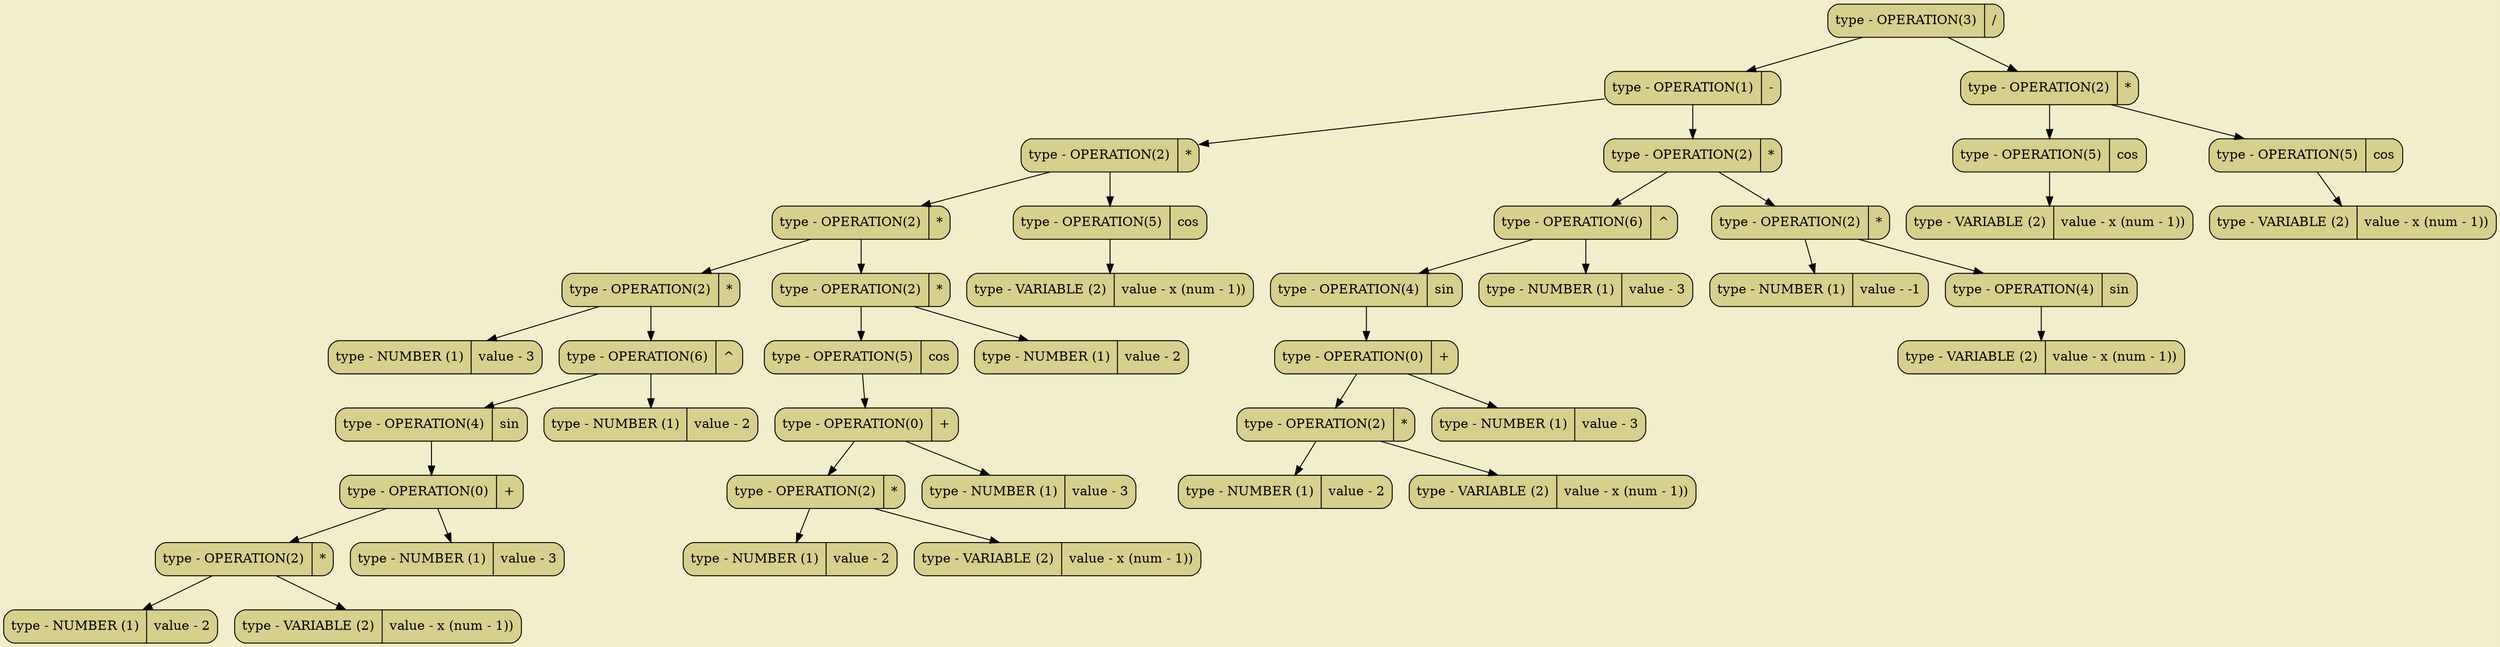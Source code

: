digraph
{
bgcolor="#F2EECB";
rankdir = TB;
POINT_0x5aeaa54f8390[shape=Mrecord, label = "type - OPERATION(3) | /", style="filled",fillcolor="#D7CF8D"]
POINT_0x5aeaa54f8370[shape=Mrecord, label = "type - OPERATION(1) | -", style="filled",fillcolor="#D7CF8D"]
POINT_0x5aeaa54f8350[shape=Mrecord, label = "type - OPERATION(2) | *", style="filled",fillcolor="#D7CF8D"]
POINT_0x5aeaa54f8330[shape=Mrecord, label = "type - OPERATION(2) | *", style="filled",fillcolor="#D7CF8D"]
POINT_0x5aeaa54f8310[shape=Mrecord, label = "type - OPERATION(2) | *", style="filled",fillcolor="#D7CF8D"]
POINT_0x5aeaa54f82f0[shape=Mrecord, label = "type - NUMBER (1) | value - 3", style="filled",fillcolor="#D7CF8D"]
POINT_0x5aeaa54f82d0[shape=Mrecord, label = "type - OPERATION(6) | ^", style="filled",fillcolor="#D7CF8D"]
POINT_0x5aeaa54f82b0[shape=Mrecord, label = "type - OPERATION(4) | sin", style="filled",fillcolor="#D7CF8D"]
POINT_0x5aeaa54f8290[shape=Mrecord, label = "type - OPERATION(0) | +", style="filled",fillcolor="#D7CF8D"]
POINT_0x5aeaa54f8270[shape=Mrecord, label = "type - OPERATION(2) | *", style="filled",fillcolor="#D7CF8D"]
POINT_0x5aeaa54f8250[shape=Mrecord, label = "type - NUMBER (1) | value - 2", style="filled",fillcolor="#D7CF8D"]
POINT_0x5aeaa54f8230[shape=Mrecord, label = "type - VARIABLE (2) | value - x (num - 1))", style="filled",fillcolor="#D7CF8D"]
POINT_0x5aeaa54f8210[shape=Mrecord, label = "type - NUMBER (1) | value - 3", style="filled",fillcolor="#D7CF8D"]
POINT_0x5aeaa54f81f0[shape=Mrecord, label = "type - NUMBER (1) | value - 2", style="filled",fillcolor="#D7CF8D"]
POINT_0x5aeaa54f81b0[shape=Mrecord, label = "type - OPERATION(2) | *", style="filled",fillcolor="#D7CF8D"]
POINT_0x5aeaa54f8190[shape=Mrecord, label = "type - OPERATION(5) | cos", style="filled",fillcolor="#D7CF8D"]
POINT_0x5aeaa54f8170[shape=Mrecord, label = "type - OPERATION(0) | +", style="filled",fillcolor="#D7CF8D"]
POINT_0x5aeaa54f8150[shape=Mrecord, label = "type - OPERATION(2) | *", style="filled",fillcolor="#D7CF8D"]
POINT_0x5aeaa54f8130[shape=Mrecord, label = "type - NUMBER (1) | value - 2", style="filled",fillcolor="#D7CF8D"]
POINT_0x5aeaa54f8110[shape=Mrecord, label = "type - VARIABLE (2) | value - x (num - 1))", style="filled",fillcolor="#D7CF8D"]
POINT_0x5aeaa54f80f0[shape=Mrecord, label = "type - NUMBER (1) | value - 3", style="filled",fillcolor="#D7CF8D"]
POINT_0x5aeaa54f80d0[shape=Mrecord, label = "type - NUMBER (1) | value - 2", style="filled",fillcolor="#D7CF8D"]
POINT_0x5aeaa54f7fb0[shape=Mrecord, label = "type - OPERATION(5) | cos", style="filled",fillcolor="#D7CF8D"]
POINT_0x5aeaa54f7f90[shape=Mrecord, label = "type - VARIABLE (2) | value - x (num - 1))", style="filled",fillcolor="#D7CF8D"]
POINT_0x5aeaa54f7f70[shape=Mrecord, label = "type - OPERATION(2) | *", style="filled",fillcolor="#D7CF8D"]
POINT_0x5aeaa54f7f50[shape=Mrecord, label = "type - OPERATION(6) | ^", style="filled",fillcolor="#D7CF8D"]
POINT_0x5aeaa54f7f30[shape=Mrecord, label = "type - OPERATION(4) | sin", style="filled",fillcolor="#D7CF8D"]
POINT_0x5aeaa54f7f10[shape=Mrecord, label = "type - OPERATION(0) | +", style="filled",fillcolor="#D7CF8D"]
POINT_0x5aeaa54f7ef0[shape=Mrecord, label = "type - OPERATION(2) | *", style="filled",fillcolor="#D7CF8D"]
POINT_0x5aeaa54f7ed0[shape=Mrecord, label = "type - NUMBER (1) | value - 2", style="filled",fillcolor="#D7CF8D"]
POINT_0x5aeaa54f7eb0[shape=Mrecord, label = "type - VARIABLE (2) | value - x (num - 1))", style="filled",fillcolor="#D7CF8D"]
POINT_0x5aeaa54f7e90[shape=Mrecord, label = "type - NUMBER (1) | value - 3", style="filled",fillcolor="#D7CF8D"]
POINT_0x5aeaa54f7e70[shape=Mrecord, label = "type - NUMBER (1) | value - 3", style="filled",fillcolor="#D7CF8D"]
POINT_0x5aeaa54f7e50[shape=Mrecord, label = "type - OPERATION(2) | *", style="filled",fillcolor="#D7CF8D"]
POINT_0x5aeaa54f7e10[shape=Mrecord, label = "type - NUMBER (1) | value - -1", style="filled",fillcolor="#D7CF8D"]
POINT_0x5aeaa54f7df0[shape=Mrecord, label = "type - OPERATION(4) | sin", style="filled",fillcolor="#D7CF8D"]
POINT_0x5aeaa54f7dd0[shape=Mrecord, label = "type - VARIABLE (2) | value - x (num - 1))", style="filled",fillcolor="#D7CF8D"]
POINT_0x5aeaa54f7d90[shape=Mrecord, label = "type - OPERATION(2) | *", style="filled",fillcolor="#D7CF8D"]
POINT_0x5aeaa54f7d70[shape=Mrecord, label = "type - OPERATION(5) | cos", style="filled",fillcolor="#D7CF8D"]
POINT_0x5aeaa54f7d50[shape=Mrecord, label = "type - VARIABLE (2) | value - x (num - 1))", style="filled",fillcolor="#D7CF8D"]
POINT_0x5aeaa54f7d30[shape=Mrecord, label = "type - OPERATION(5) | cos", style="filled",fillcolor="#D7CF8D"]
POINT_0x5aeaa54f7d10[shape=Mrecord, label = "type - VARIABLE (2) | value - x (num - 1))", style="filled",fillcolor="#D7CF8D"]
POINT_0x5aeaa54f8390 -> POINT_0x5aeaa54f8370
POINT_0x5aeaa54f8390 -> POINT_0x5aeaa54f7d90
POINT_0x5aeaa54f8370 -> POINT_0x5aeaa54f8350
POINT_0x5aeaa54f8370 -> POINT_0x5aeaa54f7f70
POINT_0x5aeaa54f8350 -> POINT_0x5aeaa54f8330
POINT_0x5aeaa54f8350 -> POINT_0x5aeaa54f7fb0
POINT_0x5aeaa54f8330 -> POINT_0x5aeaa54f8310
POINT_0x5aeaa54f8330 -> POINT_0x5aeaa54f81b0
POINT_0x5aeaa54f8310 -> POINT_0x5aeaa54f82f0
POINT_0x5aeaa54f8310 -> POINT_0x5aeaa54f82d0
POINT_0x5aeaa54f82d0 -> POINT_0x5aeaa54f82b0
POINT_0x5aeaa54f82d0 -> POINT_0x5aeaa54f81f0
POINT_0x5aeaa54f82b0 -> POINT_0x5aeaa54f8290
POINT_0x5aeaa54f8290 -> POINT_0x5aeaa54f8270
POINT_0x5aeaa54f8290 -> POINT_0x5aeaa54f8210
POINT_0x5aeaa54f8270 -> POINT_0x5aeaa54f8250
POINT_0x5aeaa54f8270 -> POINT_0x5aeaa54f8230
POINT_0x5aeaa54f81b0 -> POINT_0x5aeaa54f8190
POINT_0x5aeaa54f81b0 -> POINT_0x5aeaa54f80d0
POINT_0x5aeaa54f8190 -> POINT_0x5aeaa54f8170
POINT_0x5aeaa54f8170 -> POINT_0x5aeaa54f8150
POINT_0x5aeaa54f8170 -> POINT_0x5aeaa54f80f0
POINT_0x5aeaa54f8150 -> POINT_0x5aeaa54f8130
POINT_0x5aeaa54f8150 -> POINT_0x5aeaa54f8110
POINT_0x5aeaa54f7fb0 -> POINT_0x5aeaa54f7f90
POINT_0x5aeaa54f7f70 -> POINT_0x5aeaa54f7f50
POINT_0x5aeaa54f7f70 -> POINT_0x5aeaa54f7e50
POINT_0x5aeaa54f7f50 -> POINT_0x5aeaa54f7f30
POINT_0x5aeaa54f7f50 -> POINT_0x5aeaa54f7e70
POINT_0x5aeaa54f7f30 -> POINT_0x5aeaa54f7f10
POINT_0x5aeaa54f7f10 -> POINT_0x5aeaa54f7ef0
POINT_0x5aeaa54f7f10 -> POINT_0x5aeaa54f7e90
POINT_0x5aeaa54f7ef0 -> POINT_0x5aeaa54f7ed0
POINT_0x5aeaa54f7ef0 -> POINT_0x5aeaa54f7eb0
POINT_0x5aeaa54f7e50 -> POINT_0x5aeaa54f7e10
POINT_0x5aeaa54f7e50 -> POINT_0x5aeaa54f7df0
POINT_0x5aeaa54f7df0 -> POINT_0x5aeaa54f7dd0
POINT_0x5aeaa54f7d90 -> POINT_0x5aeaa54f7d70
POINT_0x5aeaa54f7d90 -> POINT_0x5aeaa54f7d30
POINT_0x5aeaa54f7d70 -> POINT_0x5aeaa54f7d50
POINT_0x5aeaa54f7d30 -> POINT_0x5aeaa54f7d10
}
